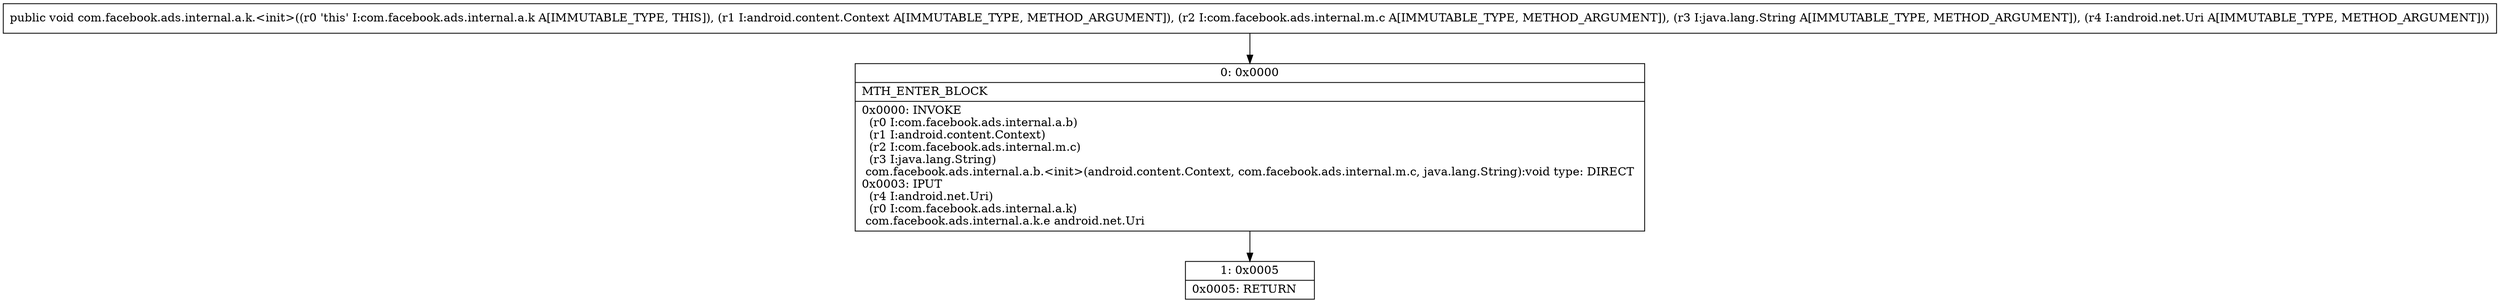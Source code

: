 digraph "CFG forcom.facebook.ads.internal.a.k.\<init\>(Landroid\/content\/Context;Lcom\/facebook\/ads\/internal\/m\/c;Ljava\/lang\/String;Landroid\/net\/Uri;)V" {
Node_0 [shape=record,label="{0\:\ 0x0000|MTH_ENTER_BLOCK\l|0x0000: INVOKE  \l  (r0 I:com.facebook.ads.internal.a.b)\l  (r1 I:android.content.Context)\l  (r2 I:com.facebook.ads.internal.m.c)\l  (r3 I:java.lang.String)\l com.facebook.ads.internal.a.b.\<init\>(android.content.Context, com.facebook.ads.internal.m.c, java.lang.String):void type: DIRECT \l0x0003: IPUT  \l  (r4 I:android.net.Uri)\l  (r0 I:com.facebook.ads.internal.a.k)\l com.facebook.ads.internal.a.k.e android.net.Uri \l}"];
Node_1 [shape=record,label="{1\:\ 0x0005|0x0005: RETURN   \l}"];
MethodNode[shape=record,label="{public void com.facebook.ads.internal.a.k.\<init\>((r0 'this' I:com.facebook.ads.internal.a.k A[IMMUTABLE_TYPE, THIS]), (r1 I:android.content.Context A[IMMUTABLE_TYPE, METHOD_ARGUMENT]), (r2 I:com.facebook.ads.internal.m.c A[IMMUTABLE_TYPE, METHOD_ARGUMENT]), (r3 I:java.lang.String A[IMMUTABLE_TYPE, METHOD_ARGUMENT]), (r4 I:android.net.Uri A[IMMUTABLE_TYPE, METHOD_ARGUMENT])) }"];
MethodNode -> Node_0;
Node_0 -> Node_1;
}

